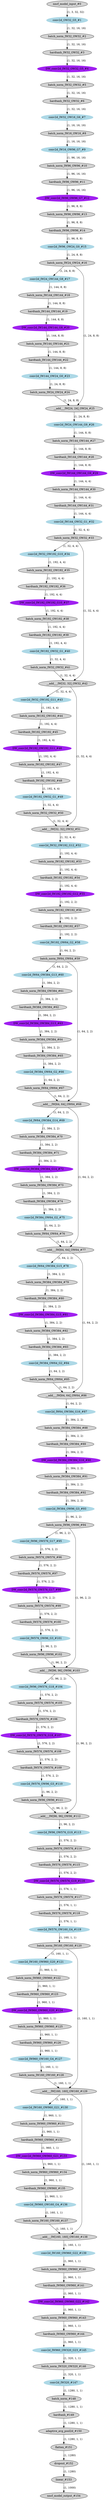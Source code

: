 strict digraph  {
"0 /nncf_model_input_0" [id=0, label="nncf_model_input_#0", style=filled, type=nncf_model_input];
"1 MobileNetV2/Sequential[features]/ConvBNActivation[0]/NNCFConv2d[0]/conv2d_0" [color=lightblue, id=1, label="conv2d_OW32_G5_#1", style=filled, type=conv2d];
"2 MobileNetV2/Sequential[features]/ConvBNActivation[0]/NNCFBatchNorm[1]/batch_norm_0" [id=2, label="batch_norm_IW32_OW32_#2", style=filled, type=batch_norm];
"3 MobileNetV2/Sequential[features]/ConvBNActivation[0]/ReLU6[2]/hardtanh_0" [id=3, label="hardtanh_IW32_OW32_#3", style=filled, type=hardtanh];
"4 MobileNetV2/Sequential[features]/InvertedResidual[1]/Sequential[conv]/ConvBNActivation[0]/NNCFConv2d[0]/conv2d_0" [color=purple, id=4, label="DW_conv2d_IW32_OW32_G5_#4", style=filled, type=conv2d];
"5 MobileNetV2/Sequential[features]/InvertedResidual[1]/Sequential[conv]/ConvBNActivation[0]/NNCFBatchNorm[1]/batch_norm_0" [id=5, label="batch_norm_IW32_OW32_#5", style=filled, type=batch_norm];
"6 MobileNetV2/Sequential[features]/InvertedResidual[1]/Sequential[conv]/ConvBNActivation[0]/ReLU6[2]/hardtanh_0" [id=6, label="hardtanh_IW32_OW32_#6", style=filled, type=hardtanh];
"7 MobileNetV2/Sequential[features]/InvertedResidual[1]/Sequential[conv]/NNCFConv2d[1]/conv2d_0" [color=lightblue, id=7, label="conv2d_IW32_OW16_G6_#7", style=filled, type=conv2d];
"8 MobileNetV2/Sequential[features]/InvertedResidual[1]/Sequential[conv]/NNCFBatchNorm[2]/batch_norm_0" [id=8, label="batch_norm_IW16_OW16_#8", style=filled, type=batch_norm];
"9 MobileNetV2/Sequential[features]/InvertedResidual[2]/Sequential[conv]/ConvBNActivation[0]/NNCFConv2d[0]/conv2d_0" [color=lightblue, id=9, label="conv2d_IW16_OW96_G7_#9", style=filled, type=conv2d];
"10 MobileNetV2/Sequential[features]/InvertedResidual[2]/Sequential[conv]/ConvBNActivation[0]/NNCFBatchNorm[1]/batch_norm_0" [id=10, label="batch_norm_IW96_OW96_#10", style=filled, type=batch_norm];
"11 MobileNetV2/Sequential[features]/InvertedResidual[2]/Sequential[conv]/ConvBNActivation[0]/ReLU6[2]/hardtanh_0" [id=11, label="hardtanh_IW96_OW96_#11", style=filled, type=hardtanh];
"12 MobileNetV2/Sequential[features]/InvertedResidual[2]/Sequential[conv]/ConvBNActivation[1]/NNCFConv2d[0]/conv2d_0" [color=purple, id=12, label="DW_conv2d_IW96_OW96_G7_#12", style=filled, type=conv2d];
"13 MobileNetV2/Sequential[features]/InvertedResidual[2]/Sequential[conv]/ConvBNActivation[1]/NNCFBatchNorm[1]/batch_norm_0" [id=13, label="batch_norm_IW96_OW96_#13", style=filled, type=batch_norm];
"14 MobileNetV2/Sequential[features]/InvertedResidual[2]/Sequential[conv]/ConvBNActivation[1]/ReLU6[2]/hardtanh_0" [id=14, label="hardtanh_IW96_OW96_#14", style=filled, type=hardtanh];
"15 MobileNetV2/Sequential[features]/InvertedResidual[2]/Sequential[conv]/NNCFConv2d[2]/conv2d_0" [color=lightblue, id=15, label="conv2d_IW96_OW24_G0_#15", style=filled, type=conv2d];
"16 MobileNetV2/Sequential[features]/InvertedResidual[2]/Sequential[conv]/NNCFBatchNorm[3]/batch_norm_0" [id=16, label="batch_norm_IW24_OW24_#16", style=filled, type=batch_norm];
"17 MobileNetV2/Sequential[features]/InvertedResidual[3]/Sequential[conv]/ConvBNActivation[0]/NNCFConv2d[0]/conv2d_0" [color=lightblue, id=17, label="conv2d_IW24_OW144_G8_#17", style=filled, type=conv2d];
"18 MobileNetV2/Sequential[features]/InvertedResidual[3]/Sequential[conv]/ConvBNActivation[0]/NNCFBatchNorm[1]/batch_norm_0" [id=18, label="batch_norm_IW144_OW144_#18", style=filled, type=batch_norm];
"19 MobileNetV2/Sequential[features]/InvertedResidual[3]/Sequential[conv]/ConvBNActivation[0]/ReLU6[2]/hardtanh_0" [id=19, label="hardtanh_IW144_OW144_#19", style=filled, type=hardtanh];
"20 MobileNetV2/Sequential[features]/InvertedResidual[3]/Sequential[conv]/ConvBNActivation[1]/NNCFConv2d[0]/conv2d_0" [color=purple, id=20, label="DW_conv2d_IW144_OW144_G8_#20", style=filled, type=conv2d];
"21 MobileNetV2/Sequential[features]/InvertedResidual[3]/Sequential[conv]/ConvBNActivation[1]/NNCFBatchNorm[1]/batch_norm_0" [id=21, label="batch_norm_IW144_OW144_#21", style=filled, type=batch_norm];
"22 MobileNetV2/Sequential[features]/InvertedResidual[3]/Sequential[conv]/ConvBNActivation[1]/ReLU6[2]/hardtanh_0" [id=22, label="hardtanh_IW144_OW144_#22", style=filled, type=hardtanh];
"23 MobileNetV2/Sequential[features]/InvertedResidual[3]/Sequential[conv]/NNCFConv2d[2]/conv2d_0" [color=lightblue, id=23, label="conv2d_IW144_OW24_G0_#23", style=filled, type=conv2d];
"24 MobileNetV2/Sequential[features]/InvertedResidual[3]/Sequential[conv]/NNCFBatchNorm[3]/batch_norm_0" [id=24, label="batch_norm_IW24_OW24_#24", style=filled, type=batch_norm];
"25 MobileNetV2/Sequential[features]/InvertedResidual[3]/__add___0" [id=25, label="__add___IW[24, 24]_OW24_#25", style=filled, type=__add__];
"26 MobileNetV2/Sequential[features]/InvertedResidual[4]/Sequential[conv]/ConvBNActivation[0]/NNCFConv2d[0]/conv2d_0" [color=lightblue, id=26, label="conv2d_IW24_OW144_G9_#26", style=filled, type=conv2d];
"27 MobileNetV2/Sequential[features]/InvertedResidual[4]/Sequential[conv]/ConvBNActivation[0]/NNCFBatchNorm[1]/batch_norm_0" [id=27, label="batch_norm_IW144_OW144_#27", style=filled, type=batch_norm];
"28 MobileNetV2/Sequential[features]/InvertedResidual[4]/Sequential[conv]/ConvBNActivation[0]/ReLU6[2]/hardtanh_0" [id=28, label="hardtanh_IW144_OW144_#28", style=filled, type=hardtanh];
"29 MobileNetV2/Sequential[features]/InvertedResidual[4]/Sequential[conv]/ConvBNActivation[1]/NNCFConv2d[0]/conv2d_0" [color=purple, id=29, label="DW_conv2d_IW144_OW144_G9_#29", style=filled, type=conv2d];
"30 MobileNetV2/Sequential[features]/InvertedResidual[4]/Sequential[conv]/ConvBNActivation[1]/NNCFBatchNorm[1]/batch_norm_0" [id=30, label="batch_norm_IW144_OW144_#30", style=filled, type=batch_norm];
"31 MobileNetV2/Sequential[features]/InvertedResidual[4]/Sequential[conv]/ConvBNActivation[1]/ReLU6[2]/hardtanh_0" [id=31, label="hardtanh_IW144_OW144_#31", style=filled, type=hardtanh];
"32 MobileNetV2/Sequential[features]/InvertedResidual[4]/Sequential[conv]/NNCFConv2d[2]/conv2d_0" [color=lightblue, id=32, label="conv2d_IW144_OW32_G1_#32", style=filled, type=conv2d];
"33 MobileNetV2/Sequential[features]/InvertedResidual[4]/Sequential[conv]/NNCFBatchNorm[3]/batch_norm_0" [id=33, label="batch_norm_IW32_OW32_#33", style=filled, type=batch_norm];
"34 MobileNetV2/Sequential[features]/InvertedResidual[5]/Sequential[conv]/ConvBNActivation[0]/NNCFConv2d[0]/conv2d_0" [color=lightblue, id=34, label="conv2d_IW32_OW192_G10_#34", style=filled, type=conv2d];
"35 MobileNetV2/Sequential[features]/InvertedResidual[5]/Sequential[conv]/ConvBNActivation[0]/NNCFBatchNorm[1]/batch_norm_0" [id=35, label="batch_norm_IW192_OW192_#35", style=filled, type=batch_norm];
"36 MobileNetV2/Sequential[features]/InvertedResidual[5]/Sequential[conv]/ConvBNActivation[0]/ReLU6[2]/hardtanh_0" [id=36, label="hardtanh_IW192_OW192_#36", style=filled, type=hardtanh];
"37 MobileNetV2/Sequential[features]/InvertedResidual[5]/Sequential[conv]/ConvBNActivation[1]/NNCFConv2d[0]/conv2d_0" [color=purple, id=37, label="DW_conv2d_IW192_OW192_G10_#37", style=filled, type=conv2d];
"38 MobileNetV2/Sequential[features]/InvertedResidual[5]/Sequential[conv]/ConvBNActivation[1]/NNCFBatchNorm[1]/batch_norm_0" [id=38, label="batch_norm_IW192_OW192_#38", style=filled, type=batch_norm];
"39 MobileNetV2/Sequential[features]/InvertedResidual[5]/Sequential[conv]/ConvBNActivation[1]/ReLU6[2]/hardtanh_0" [id=39, label="hardtanh_IW192_OW192_#39", style=filled, type=hardtanh];
"40 MobileNetV2/Sequential[features]/InvertedResidual[5]/Sequential[conv]/NNCFConv2d[2]/conv2d_0" [color=lightblue, id=40, label="conv2d_IW192_OW32_G1_#40", style=filled, type=conv2d];
"41 MobileNetV2/Sequential[features]/InvertedResidual[5]/Sequential[conv]/NNCFBatchNorm[3]/batch_norm_0" [id=41, label="batch_norm_IW32_OW32_#41", style=filled, type=batch_norm];
"42 MobileNetV2/Sequential[features]/InvertedResidual[5]/__add___0" [id=42, label="__add___IW[32, 32]_OW32_#42", style=filled, type=__add__];
"43 MobileNetV2/Sequential[features]/InvertedResidual[6]/Sequential[conv]/ConvBNActivation[0]/NNCFConv2d[0]/conv2d_0" [color=lightblue, id=43, label="conv2d_IW32_OW192_G11_#43", style=filled, type=conv2d];
"44 MobileNetV2/Sequential[features]/InvertedResidual[6]/Sequential[conv]/ConvBNActivation[0]/NNCFBatchNorm[1]/batch_norm_0" [id=44, label="batch_norm_IW192_OW192_#44", style=filled, type=batch_norm];
"45 MobileNetV2/Sequential[features]/InvertedResidual[6]/Sequential[conv]/ConvBNActivation[0]/ReLU6[2]/hardtanh_0" [id=45, label="hardtanh_IW192_OW192_#45", style=filled, type=hardtanh];
"46 MobileNetV2/Sequential[features]/InvertedResidual[6]/Sequential[conv]/ConvBNActivation[1]/NNCFConv2d[0]/conv2d_0" [color=purple, id=46, label="DW_conv2d_IW192_OW192_G11_#46", style=filled, type=conv2d];
"47 MobileNetV2/Sequential[features]/InvertedResidual[6]/Sequential[conv]/ConvBNActivation[1]/NNCFBatchNorm[1]/batch_norm_0" [id=47, label="batch_norm_IW192_OW192_#47", style=filled, type=batch_norm];
"48 MobileNetV2/Sequential[features]/InvertedResidual[6]/Sequential[conv]/ConvBNActivation[1]/ReLU6[2]/hardtanh_0" [id=48, label="hardtanh_IW192_OW192_#48", style=filled, type=hardtanh];
"49 MobileNetV2/Sequential[features]/InvertedResidual[6]/Sequential[conv]/NNCFConv2d[2]/conv2d_0" [color=lightblue, id=49, label="conv2d_IW192_OW32_G1_#49", style=filled, type=conv2d];
"50 MobileNetV2/Sequential[features]/InvertedResidual[6]/Sequential[conv]/NNCFBatchNorm[3]/batch_norm_0" [id=50, label="batch_norm_IW32_OW32_#50", style=filled, type=batch_norm];
"51 MobileNetV2/Sequential[features]/InvertedResidual[6]/__add___0" [id=51, label="__add___IW[32, 32]_OW32_#51", style=filled, type=__add__];
"52 MobileNetV2/Sequential[features]/InvertedResidual[7]/Sequential[conv]/ConvBNActivation[0]/NNCFConv2d[0]/conv2d_0" [color=lightblue, id=52, label="conv2d_IW32_OW192_G12_#52", style=filled, type=conv2d];
"53 MobileNetV2/Sequential[features]/InvertedResidual[7]/Sequential[conv]/ConvBNActivation[0]/NNCFBatchNorm[1]/batch_norm_0" [id=53, label="batch_norm_IW192_OW192_#53", style=filled, type=batch_norm];
"54 MobileNetV2/Sequential[features]/InvertedResidual[7]/Sequential[conv]/ConvBNActivation[0]/ReLU6[2]/hardtanh_0" [id=54, label="hardtanh_IW192_OW192_#54", style=filled, type=hardtanh];
"55 MobileNetV2/Sequential[features]/InvertedResidual[7]/Sequential[conv]/ConvBNActivation[1]/NNCFConv2d[0]/conv2d_0" [color=purple, id=55, label="DW_conv2d_IW192_OW192_G12_#55", style=filled, type=conv2d];
"56 MobileNetV2/Sequential[features]/InvertedResidual[7]/Sequential[conv]/ConvBNActivation[1]/NNCFBatchNorm[1]/batch_norm_0" [id=56, label="batch_norm_IW192_OW192_#56", style=filled, type=batch_norm];
"57 MobileNetV2/Sequential[features]/InvertedResidual[7]/Sequential[conv]/ConvBNActivation[1]/ReLU6[2]/hardtanh_0" [id=57, label="hardtanh_IW192_OW192_#57", style=filled, type=hardtanh];
"58 MobileNetV2/Sequential[features]/InvertedResidual[7]/Sequential[conv]/NNCFConv2d[2]/conv2d_0" [color=lightblue, id=58, label="conv2d_IW192_OW64_G2_#58", style=filled, type=conv2d];
"59 MobileNetV2/Sequential[features]/InvertedResidual[7]/Sequential[conv]/NNCFBatchNorm[3]/batch_norm_0" [id=59, label="batch_norm_IW64_OW64_#59", style=filled, type=batch_norm];
"60 MobileNetV2/Sequential[features]/InvertedResidual[8]/Sequential[conv]/ConvBNActivation[0]/NNCFConv2d[0]/conv2d_0" [color=lightblue, id=60, label="conv2d_IW64_OW384_G13_#60", style=filled, type=conv2d];
"61 MobileNetV2/Sequential[features]/InvertedResidual[8]/Sequential[conv]/ConvBNActivation[0]/NNCFBatchNorm[1]/batch_norm_0" [id=61, label="batch_norm_IW384_OW384_#61", style=filled, type=batch_norm];
"62 MobileNetV2/Sequential[features]/InvertedResidual[8]/Sequential[conv]/ConvBNActivation[0]/ReLU6[2]/hardtanh_0" [id=62, label="hardtanh_IW384_OW384_#62", style=filled, type=hardtanh];
"63 MobileNetV2/Sequential[features]/InvertedResidual[8]/Sequential[conv]/ConvBNActivation[1]/NNCFConv2d[0]/conv2d_0" [color=purple, id=63, label="DW_conv2d_IW384_OW384_G13_#63", style=filled, type=conv2d];
"64 MobileNetV2/Sequential[features]/InvertedResidual[8]/Sequential[conv]/ConvBNActivation[1]/NNCFBatchNorm[1]/batch_norm_0" [id=64, label="batch_norm_IW384_OW384_#64", style=filled, type=batch_norm];
"65 MobileNetV2/Sequential[features]/InvertedResidual[8]/Sequential[conv]/ConvBNActivation[1]/ReLU6[2]/hardtanh_0" [id=65, label="hardtanh_IW384_OW384_#65", style=filled, type=hardtanh];
"66 MobileNetV2/Sequential[features]/InvertedResidual[8]/Sequential[conv]/NNCFConv2d[2]/conv2d_0" [color=lightblue, id=66, label="conv2d_IW384_OW64_G2_#66", style=filled, type=conv2d];
"67 MobileNetV2/Sequential[features]/InvertedResidual[8]/Sequential[conv]/NNCFBatchNorm[3]/batch_norm_0" [id=67, label="batch_norm_IW64_OW64_#67", style=filled, type=batch_norm];
"68 MobileNetV2/Sequential[features]/InvertedResidual[8]/__add___0" [id=68, label="__add___IW[64, 64]_OW64_#68", style=filled, type=__add__];
"69 MobileNetV2/Sequential[features]/InvertedResidual[9]/Sequential[conv]/ConvBNActivation[0]/NNCFConv2d[0]/conv2d_0" [color=lightblue, id=69, label="conv2d_IW64_OW384_G14_#69", style=filled, type=conv2d];
"70 MobileNetV2/Sequential[features]/InvertedResidual[9]/Sequential[conv]/ConvBNActivation[0]/NNCFBatchNorm[1]/batch_norm_0" [id=70, label="batch_norm_IW384_OW384_#70", style=filled, type=batch_norm];
"71 MobileNetV2/Sequential[features]/InvertedResidual[9]/Sequential[conv]/ConvBNActivation[0]/ReLU6[2]/hardtanh_0" [id=71, label="hardtanh_IW384_OW384_#71", style=filled, type=hardtanh];
"72 MobileNetV2/Sequential[features]/InvertedResidual[9]/Sequential[conv]/ConvBNActivation[1]/NNCFConv2d[0]/conv2d_0" [color=purple, id=72, label="DW_conv2d_IW384_OW384_G14_#72", style=filled, type=conv2d];
"73 MobileNetV2/Sequential[features]/InvertedResidual[9]/Sequential[conv]/ConvBNActivation[1]/NNCFBatchNorm[1]/batch_norm_0" [id=73, label="batch_norm_IW384_OW384_#73", style=filled, type=batch_norm];
"74 MobileNetV2/Sequential[features]/InvertedResidual[9]/Sequential[conv]/ConvBNActivation[1]/ReLU6[2]/hardtanh_0" [id=74, label="hardtanh_IW384_OW384_#74", style=filled, type=hardtanh];
"75 MobileNetV2/Sequential[features]/InvertedResidual[9]/Sequential[conv]/NNCFConv2d[2]/conv2d_0" [color=lightblue, id=75, label="conv2d_IW384_OW64_G2_#75", style=filled, type=conv2d];
"76 MobileNetV2/Sequential[features]/InvertedResidual[9]/Sequential[conv]/NNCFBatchNorm[3]/batch_norm_0" [id=76, label="batch_norm_IW64_OW64_#76", style=filled, type=batch_norm];
"77 MobileNetV2/Sequential[features]/InvertedResidual[9]/__add___0" [id=77, label="__add___IW[64, 64]_OW64_#77", style=filled, type=__add__];
"78 MobileNetV2/Sequential[features]/InvertedResidual[10]/Sequential[conv]/ConvBNActivation[0]/NNCFConv2d[0]/conv2d_0" [color=lightblue, id=78, label="conv2d_IW64_OW384_G15_#78", style=filled, type=conv2d];
"79 MobileNetV2/Sequential[features]/InvertedResidual[10]/Sequential[conv]/ConvBNActivation[0]/NNCFBatchNorm[1]/batch_norm_0" [id=79, label="batch_norm_IW384_OW384_#79", style=filled, type=batch_norm];
"80 MobileNetV2/Sequential[features]/InvertedResidual[10]/Sequential[conv]/ConvBNActivation[0]/ReLU6[2]/hardtanh_0" [id=80, label="hardtanh_IW384_OW384_#80", style=filled, type=hardtanh];
"81 MobileNetV2/Sequential[features]/InvertedResidual[10]/Sequential[conv]/ConvBNActivation[1]/NNCFConv2d[0]/conv2d_0" [color=purple, id=81, label="DW_conv2d_IW384_OW384_G15_#81", style=filled, type=conv2d];
"82 MobileNetV2/Sequential[features]/InvertedResidual[10]/Sequential[conv]/ConvBNActivation[1]/NNCFBatchNorm[1]/batch_norm_0" [id=82, label="batch_norm_IW384_OW384_#82", style=filled, type=batch_norm];
"83 MobileNetV2/Sequential[features]/InvertedResidual[10]/Sequential[conv]/ConvBNActivation[1]/ReLU6[2]/hardtanh_0" [id=83, label="hardtanh_IW384_OW384_#83", style=filled, type=hardtanh];
"84 MobileNetV2/Sequential[features]/InvertedResidual[10]/Sequential[conv]/NNCFConv2d[2]/conv2d_0" [color=lightblue, id=84, label="conv2d_IW384_OW64_G2_#84", style=filled, type=conv2d];
"85 MobileNetV2/Sequential[features]/InvertedResidual[10]/Sequential[conv]/NNCFBatchNorm[3]/batch_norm_0" [id=85, label="batch_norm_IW64_OW64_#85", style=filled, type=batch_norm];
"86 MobileNetV2/Sequential[features]/InvertedResidual[10]/__add___0" [id=86, label="__add___IW[64, 64]_OW64_#86", style=filled, type=__add__];
"87 MobileNetV2/Sequential[features]/InvertedResidual[11]/Sequential[conv]/ConvBNActivation[0]/NNCFConv2d[0]/conv2d_0" [color=lightblue, id=87, label="conv2d_IW64_OW384_G16_#87", style=filled, type=conv2d];
"88 MobileNetV2/Sequential[features]/InvertedResidual[11]/Sequential[conv]/ConvBNActivation[0]/NNCFBatchNorm[1]/batch_norm_0" [id=88, label="batch_norm_IW384_OW384_#88", style=filled, type=batch_norm];
"89 MobileNetV2/Sequential[features]/InvertedResidual[11]/Sequential[conv]/ConvBNActivation[0]/ReLU6[2]/hardtanh_0" [id=89, label="hardtanh_IW384_OW384_#89", style=filled, type=hardtanh];
"90 MobileNetV2/Sequential[features]/InvertedResidual[11]/Sequential[conv]/ConvBNActivation[1]/NNCFConv2d[0]/conv2d_0" [color=purple, id=90, label="DW_conv2d_IW384_OW384_G16_#90", style=filled, type=conv2d];
"91 MobileNetV2/Sequential[features]/InvertedResidual[11]/Sequential[conv]/ConvBNActivation[1]/NNCFBatchNorm[1]/batch_norm_0" [id=91, label="batch_norm_IW384_OW384_#91", style=filled, type=batch_norm];
"92 MobileNetV2/Sequential[features]/InvertedResidual[11]/Sequential[conv]/ConvBNActivation[1]/ReLU6[2]/hardtanh_0" [id=92, label="hardtanh_IW384_OW384_#92", style=filled, type=hardtanh];
"93 MobileNetV2/Sequential[features]/InvertedResidual[11]/Sequential[conv]/NNCFConv2d[2]/conv2d_0" [color=lightblue, id=93, label="conv2d_IW384_OW96_G3_#93", style=filled, type=conv2d];
"94 MobileNetV2/Sequential[features]/InvertedResidual[11]/Sequential[conv]/NNCFBatchNorm[3]/batch_norm_0" [id=94, label="batch_norm_IW96_OW96_#94", style=filled, type=batch_norm];
"95 MobileNetV2/Sequential[features]/InvertedResidual[12]/Sequential[conv]/ConvBNActivation[0]/NNCFConv2d[0]/conv2d_0" [color=lightblue, id=95, label="conv2d_IW96_OW576_G17_#95", style=filled, type=conv2d];
"96 MobileNetV2/Sequential[features]/InvertedResidual[12]/Sequential[conv]/ConvBNActivation[0]/NNCFBatchNorm[1]/batch_norm_0" [id=96, label="batch_norm_IW576_OW576_#96", style=filled, type=batch_norm];
"97 MobileNetV2/Sequential[features]/InvertedResidual[12]/Sequential[conv]/ConvBNActivation[0]/ReLU6[2]/hardtanh_0" [id=97, label="hardtanh_IW576_OW576_#97", style=filled, type=hardtanh];
"98 MobileNetV2/Sequential[features]/InvertedResidual[12]/Sequential[conv]/ConvBNActivation[1]/NNCFConv2d[0]/conv2d_0" [color=purple, id=98, label="DW_conv2d_IW576_OW576_G17_#98", style=filled, type=conv2d];
"99 MobileNetV2/Sequential[features]/InvertedResidual[12]/Sequential[conv]/ConvBNActivation[1]/NNCFBatchNorm[1]/batch_norm_0" [id=99, label="batch_norm_IW576_OW576_#99", style=filled, type=batch_norm];
"100 MobileNetV2/Sequential[features]/InvertedResidual[12]/Sequential[conv]/ConvBNActivation[1]/ReLU6[2]/hardtanh_0" [id=100, label="hardtanh_IW576_OW576_#100", style=filled, type=hardtanh];
"101 MobileNetV2/Sequential[features]/InvertedResidual[12]/Sequential[conv]/NNCFConv2d[2]/conv2d_0" [color=lightblue, id=101, label="conv2d_IW576_OW96_G3_#101", style=filled, type=conv2d];
"102 MobileNetV2/Sequential[features]/InvertedResidual[12]/Sequential[conv]/NNCFBatchNorm[3]/batch_norm_0" [id=102, label="batch_norm_IW96_OW96_#102", style=filled, type=batch_norm];
"103 MobileNetV2/Sequential[features]/InvertedResidual[12]/__add___0" [id=103, label="__add___IW[96, 96]_OW96_#103", style=filled, type=__add__];
"104 MobileNetV2/Sequential[features]/InvertedResidual[13]/Sequential[conv]/ConvBNActivation[0]/NNCFConv2d[0]/conv2d_0" [color=lightblue, id=104, label="conv2d_IW96_OW576_G18_#104", style=filled, type=conv2d];
"105 MobileNetV2/Sequential[features]/InvertedResidual[13]/Sequential[conv]/ConvBNActivation[0]/NNCFBatchNorm[1]/batch_norm_0" [id=105, label="batch_norm_IW576_OW576_#105", style=filled, type=batch_norm];
"106 MobileNetV2/Sequential[features]/InvertedResidual[13]/Sequential[conv]/ConvBNActivation[0]/ReLU6[2]/hardtanh_0" [id=106, label="hardtanh_IW576_OW576_#106", style=filled, type=hardtanh];
"107 MobileNetV2/Sequential[features]/InvertedResidual[13]/Sequential[conv]/ConvBNActivation[1]/NNCFConv2d[0]/conv2d_0" [color=purple, id=107, label="DW_conv2d_IW576_OW576_G18_#107", style=filled, type=conv2d];
"108 MobileNetV2/Sequential[features]/InvertedResidual[13]/Sequential[conv]/ConvBNActivation[1]/NNCFBatchNorm[1]/batch_norm_0" [id=108, label="batch_norm_IW576_OW576_#108", style=filled, type=batch_norm];
"109 MobileNetV2/Sequential[features]/InvertedResidual[13]/Sequential[conv]/ConvBNActivation[1]/ReLU6[2]/hardtanh_0" [id=109, label="hardtanh_IW576_OW576_#109", style=filled, type=hardtanh];
"110 MobileNetV2/Sequential[features]/InvertedResidual[13]/Sequential[conv]/NNCFConv2d[2]/conv2d_0" [color=lightblue, id=110, label="conv2d_IW576_OW96_G3_#110", style=filled, type=conv2d];
"111 MobileNetV2/Sequential[features]/InvertedResidual[13]/Sequential[conv]/NNCFBatchNorm[3]/batch_norm_0" [id=111, label="batch_norm_IW96_OW96_#111", style=filled, type=batch_norm];
"112 MobileNetV2/Sequential[features]/InvertedResidual[13]/__add___0" [id=112, label="__add___IW[96, 96]_OW96_#112", style=filled, type=__add__];
"113 MobileNetV2/Sequential[features]/InvertedResidual[14]/Sequential[conv]/ConvBNActivation[0]/NNCFConv2d[0]/conv2d_0" [color=lightblue, id=113, label="conv2d_IW96_OW576_G19_#113", style=filled, type=conv2d];
"114 MobileNetV2/Sequential[features]/InvertedResidual[14]/Sequential[conv]/ConvBNActivation[0]/NNCFBatchNorm[1]/batch_norm_0" [id=114, label="batch_norm_IW576_OW576_#114", style=filled, type=batch_norm];
"115 MobileNetV2/Sequential[features]/InvertedResidual[14]/Sequential[conv]/ConvBNActivation[0]/ReLU6[2]/hardtanh_0" [id=115, label="hardtanh_IW576_OW576_#115", style=filled, type=hardtanh];
"116 MobileNetV2/Sequential[features]/InvertedResidual[14]/Sequential[conv]/ConvBNActivation[1]/NNCFConv2d[0]/conv2d_0" [color=purple, id=116, label="DW_conv2d_IW576_OW576_G19_#116", style=filled, type=conv2d];
"117 MobileNetV2/Sequential[features]/InvertedResidual[14]/Sequential[conv]/ConvBNActivation[1]/NNCFBatchNorm[1]/batch_norm_0" [id=117, label="batch_norm_IW576_OW576_#117", style=filled, type=batch_norm];
"118 MobileNetV2/Sequential[features]/InvertedResidual[14]/Sequential[conv]/ConvBNActivation[1]/ReLU6[2]/hardtanh_0" [id=118, label="hardtanh_IW576_OW576_#118", style=filled, type=hardtanh];
"119 MobileNetV2/Sequential[features]/InvertedResidual[14]/Sequential[conv]/NNCFConv2d[2]/conv2d_0" [color=lightblue, id=119, label="conv2d_IW576_OW160_G4_#119", style=filled, type=conv2d];
"120 MobileNetV2/Sequential[features]/InvertedResidual[14]/Sequential[conv]/NNCFBatchNorm[3]/batch_norm_0" [id=120, label="batch_norm_IW160_OW160_#120", style=filled, type=batch_norm];
"121 MobileNetV2/Sequential[features]/InvertedResidual[15]/Sequential[conv]/ConvBNActivation[0]/NNCFConv2d[0]/conv2d_0" [color=lightblue, id=121, label="conv2d_IW160_OW960_G20_#121", style=filled, type=conv2d];
"122 MobileNetV2/Sequential[features]/InvertedResidual[15]/Sequential[conv]/ConvBNActivation[0]/NNCFBatchNorm[1]/batch_norm_0" [id=122, label="batch_norm_IW960_OW960_#122", style=filled, type=batch_norm];
"123 MobileNetV2/Sequential[features]/InvertedResidual[15]/Sequential[conv]/ConvBNActivation[0]/ReLU6[2]/hardtanh_0" [id=123, label="hardtanh_IW960_OW960_#123", style=filled, type=hardtanh];
"124 MobileNetV2/Sequential[features]/InvertedResidual[15]/Sequential[conv]/ConvBNActivation[1]/NNCFConv2d[0]/conv2d_0" [color=purple, id=124, label="DW_conv2d_IW960_OW960_G20_#124", style=filled, type=conv2d];
"125 MobileNetV2/Sequential[features]/InvertedResidual[15]/Sequential[conv]/ConvBNActivation[1]/NNCFBatchNorm[1]/batch_norm_0" [id=125, label="batch_norm_IW960_OW960_#125", style=filled, type=batch_norm];
"126 MobileNetV2/Sequential[features]/InvertedResidual[15]/Sequential[conv]/ConvBNActivation[1]/ReLU6[2]/hardtanh_0" [id=126, label="hardtanh_IW960_OW960_#126", style=filled, type=hardtanh];
"127 MobileNetV2/Sequential[features]/InvertedResidual[15]/Sequential[conv]/NNCFConv2d[2]/conv2d_0" [color=lightblue, id=127, label="conv2d_IW960_OW160_G4_#127", style=filled, type=conv2d];
"128 MobileNetV2/Sequential[features]/InvertedResidual[15]/Sequential[conv]/NNCFBatchNorm[3]/batch_norm_0" [id=128, label="batch_norm_IW160_OW160_#128", style=filled, type=batch_norm];
"129 MobileNetV2/Sequential[features]/InvertedResidual[15]/__add___0" [id=129, label="__add___IW[160, 160]_OW160_#129", style=filled, type=__add__];
"130 MobileNetV2/Sequential[features]/InvertedResidual[16]/Sequential[conv]/ConvBNActivation[0]/NNCFConv2d[0]/conv2d_0" [color=lightblue, id=130, label="conv2d_IW160_OW960_G21_#130", style=filled, type=conv2d];
"131 MobileNetV2/Sequential[features]/InvertedResidual[16]/Sequential[conv]/ConvBNActivation[0]/NNCFBatchNorm[1]/batch_norm_0" [id=131, label="batch_norm_IW960_OW960_#131", style=filled, type=batch_norm];
"132 MobileNetV2/Sequential[features]/InvertedResidual[16]/Sequential[conv]/ConvBNActivation[0]/ReLU6[2]/hardtanh_0" [id=132, label="hardtanh_IW960_OW960_#132", style=filled, type=hardtanh];
"133 MobileNetV2/Sequential[features]/InvertedResidual[16]/Sequential[conv]/ConvBNActivation[1]/NNCFConv2d[0]/conv2d_0" [color=purple, id=133, label="DW_conv2d_IW960_OW960_G21_#133", style=filled, type=conv2d];
"134 MobileNetV2/Sequential[features]/InvertedResidual[16]/Sequential[conv]/ConvBNActivation[1]/NNCFBatchNorm[1]/batch_norm_0" [id=134, label="batch_norm_IW960_OW960_#134", style=filled, type=batch_norm];
"135 MobileNetV2/Sequential[features]/InvertedResidual[16]/Sequential[conv]/ConvBNActivation[1]/ReLU6[2]/hardtanh_0" [id=135, label="hardtanh_IW960_OW960_#135", style=filled, type=hardtanh];
"136 MobileNetV2/Sequential[features]/InvertedResidual[16]/Sequential[conv]/NNCFConv2d[2]/conv2d_0" [color=lightblue, id=136, label="conv2d_IW960_OW160_G4_#136", style=filled, type=conv2d];
"137 MobileNetV2/Sequential[features]/InvertedResidual[16]/Sequential[conv]/NNCFBatchNorm[3]/batch_norm_0" [id=137, label="batch_norm_IW160_OW160_#137", style=filled, type=batch_norm];
"138 MobileNetV2/Sequential[features]/InvertedResidual[16]/__add___0" [id=138, label="__add___IW[160, 160]_OW160_#138", style=filled, type=__add__];
"139 MobileNetV2/Sequential[features]/InvertedResidual[17]/Sequential[conv]/ConvBNActivation[0]/NNCFConv2d[0]/conv2d_0" [color=lightblue, id=139, label="conv2d_IW160_OW960_G22_#139", style=filled, type=conv2d];
"140 MobileNetV2/Sequential[features]/InvertedResidual[17]/Sequential[conv]/ConvBNActivation[0]/NNCFBatchNorm[1]/batch_norm_0" [id=140, label="batch_norm_IW960_OW960_#140", style=filled, type=batch_norm];
"141 MobileNetV2/Sequential[features]/InvertedResidual[17]/Sequential[conv]/ConvBNActivation[0]/ReLU6[2]/hardtanh_0" [id=141, label="hardtanh_IW960_OW960_#141", style=filled, type=hardtanh];
"142 MobileNetV2/Sequential[features]/InvertedResidual[17]/Sequential[conv]/ConvBNActivation[1]/NNCFConv2d[0]/conv2d_0" [color=purple, id=142, label="DW_conv2d_IW960_OW960_G22_#142", style=filled, type=conv2d];
"143 MobileNetV2/Sequential[features]/InvertedResidual[17]/Sequential[conv]/ConvBNActivation[1]/NNCFBatchNorm[1]/batch_norm_0" [id=143, label="batch_norm_IW960_OW960_#143", style=filled, type=batch_norm];
"144 MobileNetV2/Sequential[features]/InvertedResidual[17]/Sequential[conv]/ConvBNActivation[1]/ReLU6[2]/hardtanh_0" [id=144, label="hardtanh_IW960_OW960_#144", style=filled, type=hardtanh];
"145 MobileNetV2/Sequential[features]/InvertedResidual[17]/Sequential[conv]/NNCFConv2d[2]/conv2d_0" [color=lightblue, id=145, label="conv2d_IW960_OW320_G23_#145", style=filled, type=conv2d];
"146 MobileNetV2/Sequential[features]/InvertedResidual[17]/Sequential[conv]/NNCFBatchNorm[3]/batch_norm_0" [id=146, label="batch_norm_IW320_OW320_#146", style=filled, type=batch_norm];
"147 MobileNetV2/Sequential[features]/ConvBNActivation[18]/NNCFConv2d[0]/conv2d_0" [color=lightblue, id=147, label="conv2d_IW320_#147", style=filled, type=conv2d];
"148 MobileNetV2/Sequential[features]/ConvBNActivation[18]/NNCFBatchNorm[1]/batch_norm_0" [id=148, label="batch_norm_#148", style=filled, type=batch_norm];
"149 MobileNetV2/Sequential[features]/ConvBNActivation[18]/ReLU6[2]/hardtanh_0" [id=149, label="hardtanh_#149", style=filled, type=hardtanh];
"150 MobileNetV2/adaptive_avg_pool2d_0" [id=150, label="adaptive_avg_pool2d_#150", style=filled, type=adaptive_avg_pool2d];
"151 MobileNetV2/flatten_0" [id=151, label="flatten_#151", style=filled, type=flatten];
"152 MobileNetV2/Sequential[classifier]/Dropout[0]/dropout_0" [id=152, label="dropout_#152", style=filled, type=dropout];
"153 MobileNetV2/Sequential[classifier]/NNCFLinear[1]/linear_0" [id=153, label="linear_#153", style=filled, type=linear];
"154 /nncf_model_output_0" [id=154, label="nncf_model_output_#154", style=filled, type=nncf_model_output];
"0 /nncf_model_input_0" -> "1 MobileNetV2/Sequential[features]/ConvBNActivation[0]/NNCFConv2d[0]/conv2d_0"  [label="(1, 3, 32, 32)", style=solid];
"1 MobileNetV2/Sequential[features]/ConvBNActivation[0]/NNCFConv2d[0]/conv2d_0" -> "2 MobileNetV2/Sequential[features]/ConvBNActivation[0]/NNCFBatchNorm[1]/batch_norm_0"  [label="(1, 32, 16, 16)", style=solid];
"2 MobileNetV2/Sequential[features]/ConvBNActivation[0]/NNCFBatchNorm[1]/batch_norm_0" -> "3 MobileNetV2/Sequential[features]/ConvBNActivation[0]/ReLU6[2]/hardtanh_0"  [label="(1, 32, 16, 16)", style=solid];
"3 MobileNetV2/Sequential[features]/ConvBNActivation[0]/ReLU6[2]/hardtanh_0" -> "4 MobileNetV2/Sequential[features]/InvertedResidual[1]/Sequential[conv]/ConvBNActivation[0]/NNCFConv2d[0]/conv2d_0"  [label="(1, 32, 16, 16)", style=solid];
"4 MobileNetV2/Sequential[features]/InvertedResidual[1]/Sequential[conv]/ConvBNActivation[0]/NNCFConv2d[0]/conv2d_0" -> "5 MobileNetV2/Sequential[features]/InvertedResidual[1]/Sequential[conv]/ConvBNActivation[0]/NNCFBatchNorm[1]/batch_norm_0"  [label="(1, 32, 16, 16)", style=solid];
"5 MobileNetV2/Sequential[features]/InvertedResidual[1]/Sequential[conv]/ConvBNActivation[0]/NNCFBatchNorm[1]/batch_norm_0" -> "6 MobileNetV2/Sequential[features]/InvertedResidual[1]/Sequential[conv]/ConvBNActivation[0]/ReLU6[2]/hardtanh_0"  [label="(1, 32, 16, 16)", style=solid];
"6 MobileNetV2/Sequential[features]/InvertedResidual[1]/Sequential[conv]/ConvBNActivation[0]/ReLU6[2]/hardtanh_0" -> "7 MobileNetV2/Sequential[features]/InvertedResidual[1]/Sequential[conv]/NNCFConv2d[1]/conv2d_0"  [label="(1, 32, 16, 16)", style=solid];
"7 MobileNetV2/Sequential[features]/InvertedResidual[1]/Sequential[conv]/NNCFConv2d[1]/conv2d_0" -> "8 MobileNetV2/Sequential[features]/InvertedResidual[1]/Sequential[conv]/NNCFBatchNorm[2]/batch_norm_0"  [label="(1, 16, 16, 16)", style=solid];
"8 MobileNetV2/Sequential[features]/InvertedResidual[1]/Sequential[conv]/NNCFBatchNorm[2]/batch_norm_0" -> "9 MobileNetV2/Sequential[features]/InvertedResidual[2]/Sequential[conv]/ConvBNActivation[0]/NNCFConv2d[0]/conv2d_0"  [label="(1, 16, 16, 16)", style=solid];
"9 MobileNetV2/Sequential[features]/InvertedResidual[2]/Sequential[conv]/ConvBNActivation[0]/NNCFConv2d[0]/conv2d_0" -> "10 MobileNetV2/Sequential[features]/InvertedResidual[2]/Sequential[conv]/ConvBNActivation[0]/NNCFBatchNorm[1]/batch_norm_0"  [label="(1, 96, 16, 16)", style=solid];
"10 MobileNetV2/Sequential[features]/InvertedResidual[2]/Sequential[conv]/ConvBNActivation[0]/NNCFBatchNorm[1]/batch_norm_0" -> "11 MobileNetV2/Sequential[features]/InvertedResidual[2]/Sequential[conv]/ConvBNActivation[0]/ReLU6[2]/hardtanh_0"  [label="(1, 96, 16, 16)", style=solid];
"11 MobileNetV2/Sequential[features]/InvertedResidual[2]/Sequential[conv]/ConvBNActivation[0]/ReLU6[2]/hardtanh_0" -> "12 MobileNetV2/Sequential[features]/InvertedResidual[2]/Sequential[conv]/ConvBNActivation[1]/NNCFConv2d[0]/conv2d_0"  [label="(1, 96, 16, 16)", style=solid];
"12 MobileNetV2/Sequential[features]/InvertedResidual[2]/Sequential[conv]/ConvBNActivation[1]/NNCFConv2d[0]/conv2d_0" -> "13 MobileNetV2/Sequential[features]/InvertedResidual[2]/Sequential[conv]/ConvBNActivation[1]/NNCFBatchNorm[1]/batch_norm_0"  [label="(1, 96, 8, 8)", style=solid];
"13 MobileNetV2/Sequential[features]/InvertedResidual[2]/Sequential[conv]/ConvBNActivation[1]/NNCFBatchNorm[1]/batch_norm_0" -> "14 MobileNetV2/Sequential[features]/InvertedResidual[2]/Sequential[conv]/ConvBNActivation[1]/ReLU6[2]/hardtanh_0"  [label="(1, 96, 8, 8)", style=solid];
"14 MobileNetV2/Sequential[features]/InvertedResidual[2]/Sequential[conv]/ConvBNActivation[1]/ReLU6[2]/hardtanh_0" -> "15 MobileNetV2/Sequential[features]/InvertedResidual[2]/Sequential[conv]/NNCFConv2d[2]/conv2d_0"  [label="(1, 96, 8, 8)", style=solid];
"15 MobileNetV2/Sequential[features]/InvertedResidual[2]/Sequential[conv]/NNCFConv2d[2]/conv2d_0" -> "16 MobileNetV2/Sequential[features]/InvertedResidual[2]/Sequential[conv]/NNCFBatchNorm[3]/batch_norm_0"  [label="(1, 24, 8, 8)", style=solid];
"16 MobileNetV2/Sequential[features]/InvertedResidual[2]/Sequential[conv]/NNCFBatchNorm[3]/batch_norm_0" -> "17 MobileNetV2/Sequential[features]/InvertedResidual[3]/Sequential[conv]/ConvBNActivation[0]/NNCFConv2d[0]/conv2d_0"  [label="(1, 24, 8, 8)", style=solid];
"16 MobileNetV2/Sequential[features]/InvertedResidual[2]/Sequential[conv]/NNCFBatchNorm[3]/batch_norm_0" -> "25 MobileNetV2/Sequential[features]/InvertedResidual[3]/__add___0"  [label="(1, 24, 8, 8)", style=solid];
"17 MobileNetV2/Sequential[features]/InvertedResidual[3]/Sequential[conv]/ConvBNActivation[0]/NNCFConv2d[0]/conv2d_0" -> "18 MobileNetV2/Sequential[features]/InvertedResidual[3]/Sequential[conv]/ConvBNActivation[0]/NNCFBatchNorm[1]/batch_norm_0"  [label="(1, 144, 8, 8)", style=solid];
"18 MobileNetV2/Sequential[features]/InvertedResidual[3]/Sequential[conv]/ConvBNActivation[0]/NNCFBatchNorm[1]/batch_norm_0" -> "19 MobileNetV2/Sequential[features]/InvertedResidual[3]/Sequential[conv]/ConvBNActivation[0]/ReLU6[2]/hardtanh_0"  [label="(1, 144, 8, 8)", style=solid];
"19 MobileNetV2/Sequential[features]/InvertedResidual[3]/Sequential[conv]/ConvBNActivation[0]/ReLU6[2]/hardtanh_0" -> "20 MobileNetV2/Sequential[features]/InvertedResidual[3]/Sequential[conv]/ConvBNActivation[1]/NNCFConv2d[0]/conv2d_0"  [label="(1, 144, 8, 8)", style=solid];
"20 MobileNetV2/Sequential[features]/InvertedResidual[3]/Sequential[conv]/ConvBNActivation[1]/NNCFConv2d[0]/conv2d_0" -> "21 MobileNetV2/Sequential[features]/InvertedResidual[3]/Sequential[conv]/ConvBNActivation[1]/NNCFBatchNorm[1]/batch_norm_0"  [label="(1, 144, 8, 8)", style=solid];
"21 MobileNetV2/Sequential[features]/InvertedResidual[3]/Sequential[conv]/ConvBNActivation[1]/NNCFBatchNorm[1]/batch_norm_0" -> "22 MobileNetV2/Sequential[features]/InvertedResidual[3]/Sequential[conv]/ConvBNActivation[1]/ReLU6[2]/hardtanh_0"  [label="(1, 144, 8, 8)", style=solid];
"22 MobileNetV2/Sequential[features]/InvertedResidual[3]/Sequential[conv]/ConvBNActivation[1]/ReLU6[2]/hardtanh_0" -> "23 MobileNetV2/Sequential[features]/InvertedResidual[3]/Sequential[conv]/NNCFConv2d[2]/conv2d_0"  [label="(1, 144, 8, 8)", style=solid];
"23 MobileNetV2/Sequential[features]/InvertedResidual[3]/Sequential[conv]/NNCFConv2d[2]/conv2d_0" -> "24 MobileNetV2/Sequential[features]/InvertedResidual[3]/Sequential[conv]/NNCFBatchNorm[3]/batch_norm_0"  [label="(1, 24, 8, 8)", style=solid];
"24 MobileNetV2/Sequential[features]/InvertedResidual[3]/Sequential[conv]/NNCFBatchNorm[3]/batch_norm_0" -> "25 MobileNetV2/Sequential[features]/InvertedResidual[3]/__add___0"  [label="(1, 24, 8, 8)", style=solid];
"25 MobileNetV2/Sequential[features]/InvertedResidual[3]/__add___0" -> "26 MobileNetV2/Sequential[features]/InvertedResidual[4]/Sequential[conv]/ConvBNActivation[0]/NNCFConv2d[0]/conv2d_0"  [label="(1, 24, 8, 8)", style=solid];
"26 MobileNetV2/Sequential[features]/InvertedResidual[4]/Sequential[conv]/ConvBNActivation[0]/NNCFConv2d[0]/conv2d_0" -> "27 MobileNetV2/Sequential[features]/InvertedResidual[4]/Sequential[conv]/ConvBNActivation[0]/NNCFBatchNorm[1]/batch_norm_0"  [label="(1, 144, 8, 8)", style=solid];
"27 MobileNetV2/Sequential[features]/InvertedResidual[4]/Sequential[conv]/ConvBNActivation[0]/NNCFBatchNorm[1]/batch_norm_0" -> "28 MobileNetV2/Sequential[features]/InvertedResidual[4]/Sequential[conv]/ConvBNActivation[0]/ReLU6[2]/hardtanh_0"  [label="(1, 144, 8, 8)", style=solid];
"28 MobileNetV2/Sequential[features]/InvertedResidual[4]/Sequential[conv]/ConvBNActivation[0]/ReLU6[2]/hardtanh_0" -> "29 MobileNetV2/Sequential[features]/InvertedResidual[4]/Sequential[conv]/ConvBNActivation[1]/NNCFConv2d[0]/conv2d_0"  [label="(1, 144, 8, 8)", style=solid];
"29 MobileNetV2/Sequential[features]/InvertedResidual[4]/Sequential[conv]/ConvBNActivation[1]/NNCFConv2d[0]/conv2d_0" -> "30 MobileNetV2/Sequential[features]/InvertedResidual[4]/Sequential[conv]/ConvBNActivation[1]/NNCFBatchNorm[1]/batch_norm_0"  [label="(1, 144, 4, 4)", style=solid];
"30 MobileNetV2/Sequential[features]/InvertedResidual[4]/Sequential[conv]/ConvBNActivation[1]/NNCFBatchNorm[1]/batch_norm_0" -> "31 MobileNetV2/Sequential[features]/InvertedResidual[4]/Sequential[conv]/ConvBNActivation[1]/ReLU6[2]/hardtanh_0"  [label="(1, 144, 4, 4)", style=solid];
"31 MobileNetV2/Sequential[features]/InvertedResidual[4]/Sequential[conv]/ConvBNActivation[1]/ReLU6[2]/hardtanh_0" -> "32 MobileNetV2/Sequential[features]/InvertedResidual[4]/Sequential[conv]/NNCFConv2d[2]/conv2d_0"  [label="(1, 144, 4, 4)", style=solid];
"32 MobileNetV2/Sequential[features]/InvertedResidual[4]/Sequential[conv]/NNCFConv2d[2]/conv2d_0" -> "33 MobileNetV2/Sequential[features]/InvertedResidual[4]/Sequential[conv]/NNCFBatchNorm[3]/batch_norm_0"  [label="(1, 32, 4, 4)", style=solid];
"33 MobileNetV2/Sequential[features]/InvertedResidual[4]/Sequential[conv]/NNCFBatchNorm[3]/batch_norm_0" -> "34 MobileNetV2/Sequential[features]/InvertedResidual[5]/Sequential[conv]/ConvBNActivation[0]/NNCFConv2d[0]/conv2d_0"  [label="(1, 32, 4, 4)", style=solid];
"33 MobileNetV2/Sequential[features]/InvertedResidual[4]/Sequential[conv]/NNCFBatchNorm[3]/batch_norm_0" -> "42 MobileNetV2/Sequential[features]/InvertedResidual[5]/__add___0"  [label="(1, 32, 4, 4)", style=solid];
"34 MobileNetV2/Sequential[features]/InvertedResidual[5]/Sequential[conv]/ConvBNActivation[0]/NNCFConv2d[0]/conv2d_0" -> "35 MobileNetV2/Sequential[features]/InvertedResidual[5]/Sequential[conv]/ConvBNActivation[0]/NNCFBatchNorm[1]/batch_norm_0"  [label="(1, 192, 4, 4)", style=solid];
"35 MobileNetV2/Sequential[features]/InvertedResidual[5]/Sequential[conv]/ConvBNActivation[0]/NNCFBatchNorm[1]/batch_norm_0" -> "36 MobileNetV2/Sequential[features]/InvertedResidual[5]/Sequential[conv]/ConvBNActivation[0]/ReLU6[2]/hardtanh_0"  [label="(1, 192, 4, 4)", style=solid];
"36 MobileNetV2/Sequential[features]/InvertedResidual[5]/Sequential[conv]/ConvBNActivation[0]/ReLU6[2]/hardtanh_0" -> "37 MobileNetV2/Sequential[features]/InvertedResidual[5]/Sequential[conv]/ConvBNActivation[1]/NNCFConv2d[0]/conv2d_0"  [label="(1, 192, 4, 4)", style=solid];
"37 MobileNetV2/Sequential[features]/InvertedResidual[5]/Sequential[conv]/ConvBNActivation[1]/NNCFConv2d[0]/conv2d_0" -> "38 MobileNetV2/Sequential[features]/InvertedResidual[5]/Sequential[conv]/ConvBNActivation[1]/NNCFBatchNorm[1]/batch_norm_0"  [label="(1, 192, 4, 4)", style=solid];
"38 MobileNetV2/Sequential[features]/InvertedResidual[5]/Sequential[conv]/ConvBNActivation[1]/NNCFBatchNorm[1]/batch_norm_0" -> "39 MobileNetV2/Sequential[features]/InvertedResidual[5]/Sequential[conv]/ConvBNActivation[1]/ReLU6[2]/hardtanh_0"  [label="(1, 192, 4, 4)", style=solid];
"39 MobileNetV2/Sequential[features]/InvertedResidual[5]/Sequential[conv]/ConvBNActivation[1]/ReLU6[2]/hardtanh_0" -> "40 MobileNetV2/Sequential[features]/InvertedResidual[5]/Sequential[conv]/NNCFConv2d[2]/conv2d_0"  [label="(1, 192, 4, 4)", style=solid];
"40 MobileNetV2/Sequential[features]/InvertedResidual[5]/Sequential[conv]/NNCFConv2d[2]/conv2d_0" -> "41 MobileNetV2/Sequential[features]/InvertedResidual[5]/Sequential[conv]/NNCFBatchNorm[3]/batch_norm_0"  [label="(1, 32, 4, 4)", style=solid];
"41 MobileNetV2/Sequential[features]/InvertedResidual[5]/Sequential[conv]/NNCFBatchNorm[3]/batch_norm_0" -> "42 MobileNetV2/Sequential[features]/InvertedResidual[5]/__add___0"  [label="(1, 32, 4, 4)", style=solid];
"42 MobileNetV2/Sequential[features]/InvertedResidual[5]/__add___0" -> "43 MobileNetV2/Sequential[features]/InvertedResidual[6]/Sequential[conv]/ConvBNActivation[0]/NNCFConv2d[0]/conv2d_0"  [label="(1, 32, 4, 4)", style=solid];
"42 MobileNetV2/Sequential[features]/InvertedResidual[5]/__add___0" -> "51 MobileNetV2/Sequential[features]/InvertedResidual[6]/__add___0"  [label="(1, 32, 4, 4)", style=solid];
"43 MobileNetV2/Sequential[features]/InvertedResidual[6]/Sequential[conv]/ConvBNActivation[0]/NNCFConv2d[0]/conv2d_0" -> "44 MobileNetV2/Sequential[features]/InvertedResidual[6]/Sequential[conv]/ConvBNActivation[0]/NNCFBatchNorm[1]/batch_norm_0"  [label="(1, 192, 4, 4)", style=solid];
"44 MobileNetV2/Sequential[features]/InvertedResidual[6]/Sequential[conv]/ConvBNActivation[0]/NNCFBatchNorm[1]/batch_norm_0" -> "45 MobileNetV2/Sequential[features]/InvertedResidual[6]/Sequential[conv]/ConvBNActivation[0]/ReLU6[2]/hardtanh_0"  [label="(1, 192, 4, 4)", style=solid];
"45 MobileNetV2/Sequential[features]/InvertedResidual[6]/Sequential[conv]/ConvBNActivation[0]/ReLU6[2]/hardtanh_0" -> "46 MobileNetV2/Sequential[features]/InvertedResidual[6]/Sequential[conv]/ConvBNActivation[1]/NNCFConv2d[0]/conv2d_0"  [label="(1, 192, 4, 4)", style=solid];
"46 MobileNetV2/Sequential[features]/InvertedResidual[6]/Sequential[conv]/ConvBNActivation[1]/NNCFConv2d[0]/conv2d_0" -> "47 MobileNetV2/Sequential[features]/InvertedResidual[6]/Sequential[conv]/ConvBNActivation[1]/NNCFBatchNorm[1]/batch_norm_0"  [label="(1, 192, 4, 4)", style=solid];
"47 MobileNetV2/Sequential[features]/InvertedResidual[6]/Sequential[conv]/ConvBNActivation[1]/NNCFBatchNorm[1]/batch_norm_0" -> "48 MobileNetV2/Sequential[features]/InvertedResidual[6]/Sequential[conv]/ConvBNActivation[1]/ReLU6[2]/hardtanh_0"  [label="(1, 192, 4, 4)", style=solid];
"48 MobileNetV2/Sequential[features]/InvertedResidual[6]/Sequential[conv]/ConvBNActivation[1]/ReLU6[2]/hardtanh_0" -> "49 MobileNetV2/Sequential[features]/InvertedResidual[6]/Sequential[conv]/NNCFConv2d[2]/conv2d_0"  [label="(1, 192, 4, 4)", style=solid];
"49 MobileNetV2/Sequential[features]/InvertedResidual[6]/Sequential[conv]/NNCFConv2d[2]/conv2d_0" -> "50 MobileNetV2/Sequential[features]/InvertedResidual[6]/Sequential[conv]/NNCFBatchNorm[3]/batch_norm_0"  [label="(1, 32, 4, 4)", style=solid];
"50 MobileNetV2/Sequential[features]/InvertedResidual[6]/Sequential[conv]/NNCFBatchNorm[3]/batch_norm_0" -> "51 MobileNetV2/Sequential[features]/InvertedResidual[6]/__add___0"  [label="(1, 32, 4, 4)", style=solid];
"51 MobileNetV2/Sequential[features]/InvertedResidual[6]/__add___0" -> "52 MobileNetV2/Sequential[features]/InvertedResidual[7]/Sequential[conv]/ConvBNActivation[0]/NNCFConv2d[0]/conv2d_0"  [label="(1, 32, 4, 4)", style=solid];
"52 MobileNetV2/Sequential[features]/InvertedResidual[7]/Sequential[conv]/ConvBNActivation[0]/NNCFConv2d[0]/conv2d_0" -> "53 MobileNetV2/Sequential[features]/InvertedResidual[7]/Sequential[conv]/ConvBNActivation[0]/NNCFBatchNorm[1]/batch_norm_0"  [label="(1, 192, 4, 4)", style=solid];
"53 MobileNetV2/Sequential[features]/InvertedResidual[7]/Sequential[conv]/ConvBNActivation[0]/NNCFBatchNorm[1]/batch_norm_0" -> "54 MobileNetV2/Sequential[features]/InvertedResidual[7]/Sequential[conv]/ConvBNActivation[0]/ReLU6[2]/hardtanh_0"  [label="(1, 192, 4, 4)", style=solid];
"54 MobileNetV2/Sequential[features]/InvertedResidual[7]/Sequential[conv]/ConvBNActivation[0]/ReLU6[2]/hardtanh_0" -> "55 MobileNetV2/Sequential[features]/InvertedResidual[7]/Sequential[conv]/ConvBNActivation[1]/NNCFConv2d[0]/conv2d_0"  [label="(1, 192, 4, 4)", style=solid];
"55 MobileNetV2/Sequential[features]/InvertedResidual[7]/Sequential[conv]/ConvBNActivation[1]/NNCFConv2d[0]/conv2d_0" -> "56 MobileNetV2/Sequential[features]/InvertedResidual[7]/Sequential[conv]/ConvBNActivation[1]/NNCFBatchNorm[1]/batch_norm_0"  [label="(1, 192, 2, 2)", style=solid];
"56 MobileNetV2/Sequential[features]/InvertedResidual[7]/Sequential[conv]/ConvBNActivation[1]/NNCFBatchNorm[1]/batch_norm_0" -> "57 MobileNetV2/Sequential[features]/InvertedResidual[7]/Sequential[conv]/ConvBNActivation[1]/ReLU6[2]/hardtanh_0"  [label="(1, 192, 2, 2)", style=solid];
"57 MobileNetV2/Sequential[features]/InvertedResidual[7]/Sequential[conv]/ConvBNActivation[1]/ReLU6[2]/hardtanh_0" -> "58 MobileNetV2/Sequential[features]/InvertedResidual[7]/Sequential[conv]/NNCFConv2d[2]/conv2d_0"  [label="(1, 192, 2, 2)", style=solid];
"58 MobileNetV2/Sequential[features]/InvertedResidual[7]/Sequential[conv]/NNCFConv2d[2]/conv2d_0" -> "59 MobileNetV2/Sequential[features]/InvertedResidual[7]/Sequential[conv]/NNCFBatchNorm[3]/batch_norm_0"  [label="(1, 64, 2, 2)", style=solid];
"59 MobileNetV2/Sequential[features]/InvertedResidual[7]/Sequential[conv]/NNCFBatchNorm[3]/batch_norm_0" -> "60 MobileNetV2/Sequential[features]/InvertedResidual[8]/Sequential[conv]/ConvBNActivation[0]/NNCFConv2d[0]/conv2d_0"  [label="(1, 64, 2, 2)", style=solid];
"59 MobileNetV2/Sequential[features]/InvertedResidual[7]/Sequential[conv]/NNCFBatchNorm[3]/batch_norm_0" -> "68 MobileNetV2/Sequential[features]/InvertedResidual[8]/__add___0"  [label="(1, 64, 2, 2)", style=solid];
"60 MobileNetV2/Sequential[features]/InvertedResidual[8]/Sequential[conv]/ConvBNActivation[0]/NNCFConv2d[0]/conv2d_0" -> "61 MobileNetV2/Sequential[features]/InvertedResidual[8]/Sequential[conv]/ConvBNActivation[0]/NNCFBatchNorm[1]/batch_norm_0"  [label="(1, 384, 2, 2)", style=solid];
"61 MobileNetV2/Sequential[features]/InvertedResidual[8]/Sequential[conv]/ConvBNActivation[0]/NNCFBatchNorm[1]/batch_norm_0" -> "62 MobileNetV2/Sequential[features]/InvertedResidual[8]/Sequential[conv]/ConvBNActivation[0]/ReLU6[2]/hardtanh_0"  [label="(1, 384, 2, 2)", style=solid];
"62 MobileNetV2/Sequential[features]/InvertedResidual[8]/Sequential[conv]/ConvBNActivation[0]/ReLU6[2]/hardtanh_0" -> "63 MobileNetV2/Sequential[features]/InvertedResidual[8]/Sequential[conv]/ConvBNActivation[1]/NNCFConv2d[0]/conv2d_0"  [label="(1, 384, 2, 2)", style=solid];
"63 MobileNetV2/Sequential[features]/InvertedResidual[8]/Sequential[conv]/ConvBNActivation[1]/NNCFConv2d[0]/conv2d_0" -> "64 MobileNetV2/Sequential[features]/InvertedResidual[8]/Sequential[conv]/ConvBNActivation[1]/NNCFBatchNorm[1]/batch_norm_0"  [label="(1, 384, 2, 2)", style=solid];
"64 MobileNetV2/Sequential[features]/InvertedResidual[8]/Sequential[conv]/ConvBNActivation[1]/NNCFBatchNorm[1]/batch_norm_0" -> "65 MobileNetV2/Sequential[features]/InvertedResidual[8]/Sequential[conv]/ConvBNActivation[1]/ReLU6[2]/hardtanh_0"  [label="(1, 384, 2, 2)", style=solid];
"65 MobileNetV2/Sequential[features]/InvertedResidual[8]/Sequential[conv]/ConvBNActivation[1]/ReLU6[2]/hardtanh_0" -> "66 MobileNetV2/Sequential[features]/InvertedResidual[8]/Sequential[conv]/NNCFConv2d[2]/conv2d_0"  [label="(1, 384, 2, 2)", style=solid];
"66 MobileNetV2/Sequential[features]/InvertedResidual[8]/Sequential[conv]/NNCFConv2d[2]/conv2d_0" -> "67 MobileNetV2/Sequential[features]/InvertedResidual[8]/Sequential[conv]/NNCFBatchNorm[3]/batch_norm_0"  [label="(1, 64, 2, 2)", style=solid];
"67 MobileNetV2/Sequential[features]/InvertedResidual[8]/Sequential[conv]/NNCFBatchNorm[3]/batch_norm_0" -> "68 MobileNetV2/Sequential[features]/InvertedResidual[8]/__add___0"  [label="(1, 64, 2, 2)", style=solid];
"68 MobileNetV2/Sequential[features]/InvertedResidual[8]/__add___0" -> "69 MobileNetV2/Sequential[features]/InvertedResidual[9]/Sequential[conv]/ConvBNActivation[0]/NNCFConv2d[0]/conv2d_0"  [label="(1, 64, 2, 2)", style=solid];
"68 MobileNetV2/Sequential[features]/InvertedResidual[8]/__add___0" -> "77 MobileNetV2/Sequential[features]/InvertedResidual[9]/__add___0"  [label="(1, 64, 2, 2)", style=solid];
"69 MobileNetV2/Sequential[features]/InvertedResidual[9]/Sequential[conv]/ConvBNActivation[0]/NNCFConv2d[0]/conv2d_0" -> "70 MobileNetV2/Sequential[features]/InvertedResidual[9]/Sequential[conv]/ConvBNActivation[0]/NNCFBatchNorm[1]/batch_norm_0"  [label="(1, 384, 2, 2)", style=solid];
"70 MobileNetV2/Sequential[features]/InvertedResidual[9]/Sequential[conv]/ConvBNActivation[0]/NNCFBatchNorm[1]/batch_norm_0" -> "71 MobileNetV2/Sequential[features]/InvertedResidual[9]/Sequential[conv]/ConvBNActivation[0]/ReLU6[2]/hardtanh_0"  [label="(1, 384, 2, 2)", style=solid];
"71 MobileNetV2/Sequential[features]/InvertedResidual[9]/Sequential[conv]/ConvBNActivation[0]/ReLU6[2]/hardtanh_0" -> "72 MobileNetV2/Sequential[features]/InvertedResidual[9]/Sequential[conv]/ConvBNActivation[1]/NNCFConv2d[0]/conv2d_0"  [label="(1, 384, 2, 2)", style=solid];
"72 MobileNetV2/Sequential[features]/InvertedResidual[9]/Sequential[conv]/ConvBNActivation[1]/NNCFConv2d[0]/conv2d_0" -> "73 MobileNetV2/Sequential[features]/InvertedResidual[9]/Sequential[conv]/ConvBNActivation[1]/NNCFBatchNorm[1]/batch_norm_0"  [label="(1, 384, 2, 2)", style=solid];
"73 MobileNetV2/Sequential[features]/InvertedResidual[9]/Sequential[conv]/ConvBNActivation[1]/NNCFBatchNorm[1]/batch_norm_0" -> "74 MobileNetV2/Sequential[features]/InvertedResidual[9]/Sequential[conv]/ConvBNActivation[1]/ReLU6[2]/hardtanh_0"  [label="(1, 384, 2, 2)", style=solid];
"74 MobileNetV2/Sequential[features]/InvertedResidual[9]/Sequential[conv]/ConvBNActivation[1]/ReLU6[2]/hardtanh_0" -> "75 MobileNetV2/Sequential[features]/InvertedResidual[9]/Sequential[conv]/NNCFConv2d[2]/conv2d_0"  [label="(1, 384, 2, 2)", style=solid];
"75 MobileNetV2/Sequential[features]/InvertedResidual[9]/Sequential[conv]/NNCFConv2d[2]/conv2d_0" -> "76 MobileNetV2/Sequential[features]/InvertedResidual[9]/Sequential[conv]/NNCFBatchNorm[3]/batch_norm_0"  [label="(1, 64, 2, 2)", style=solid];
"76 MobileNetV2/Sequential[features]/InvertedResidual[9]/Sequential[conv]/NNCFBatchNorm[3]/batch_norm_0" -> "77 MobileNetV2/Sequential[features]/InvertedResidual[9]/__add___0"  [label="(1, 64, 2, 2)", style=solid];
"77 MobileNetV2/Sequential[features]/InvertedResidual[9]/__add___0" -> "78 MobileNetV2/Sequential[features]/InvertedResidual[10]/Sequential[conv]/ConvBNActivation[0]/NNCFConv2d[0]/conv2d_0"  [label="(1, 64, 2, 2)", style=solid];
"77 MobileNetV2/Sequential[features]/InvertedResidual[9]/__add___0" -> "86 MobileNetV2/Sequential[features]/InvertedResidual[10]/__add___0"  [label="(1, 64, 2, 2)", style=solid];
"78 MobileNetV2/Sequential[features]/InvertedResidual[10]/Sequential[conv]/ConvBNActivation[0]/NNCFConv2d[0]/conv2d_0" -> "79 MobileNetV2/Sequential[features]/InvertedResidual[10]/Sequential[conv]/ConvBNActivation[0]/NNCFBatchNorm[1]/batch_norm_0"  [label="(1, 384, 2, 2)", style=solid];
"79 MobileNetV2/Sequential[features]/InvertedResidual[10]/Sequential[conv]/ConvBNActivation[0]/NNCFBatchNorm[1]/batch_norm_0" -> "80 MobileNetV2/Sequential[features]/InvertedResidual[10]/Sequential[conv]/ConvBNActivation[0]/ReLU6[2]/hardtanh_0"  [label="(1, 384, 2, 2)", style=solid];
"80 MobileNetV2/Sequential[features]/InvertedResidual[10]/Sequential[conv]/ConvBNActivation[0]/ReLU6[2]/hardtanh_0" -> "81 MobileNetV2/Sequential[features]/InvertedResidual[10]/Sequential[conv]/ConvBNActivation[1]/NNCFConv2d[0]/conv2d_0"  [label="(1, 384, 2, 2)", style=solid];
"81 MobileNetV2/Sequential[features]/InvertedResidual[10]/Sequential[conv]/ConvBNActivation[1]/NNCFConv2d[0]/conv2d_0" -> "82 MobileNetV2/Sequential[features]/InvertedResidual[10]/Sequential[conv]/ConvBNActivation[1]/NNCFBatchNorm[1]/batch_norm_0"  [label="(1, 384, 2, 2)", style=solid];
"82 MobileNetV2/Sequential[features]/InvertedResidual[10]/Sequential[conv]/ConvBNActivation[1]/NNCFBatchNorm[1]/batch_norm_0" -> "83 MobileNetV2/Sequential[features]/InvertedResidual[10]/Sequential[conv]/ConvBNActivation[1]/ReLU6[2]/hardtanh_0"  [label="(1, 384, 2, 2)", style=solid];
"83 MobileNetV2/Sequential[features]/InvertedResidual[10]/Sequential[conv]/ConvBNActivation[1]/ReLU6[2]/hardtanh_0" -> "84 MobileNetV2/Sequential[features]/InvertedResidual[10]/Sequential[conv]/NNCFConv2d[2]/conv2d_0"  [label="(1, 384, 2, 2)", style=solid];
"84 MobileNetV2/Sequential[features]/InvertedResidual[10]/Sequential[conv]/NNCFConv2d[2]/conv2d_0" -> "85 MobileNetV2/Sequential[features]/InvertedResidual[10]/Sequential[conv]/NNCFBatchNorm[3]/batch_norm_0"  [label="(1, 64, 2, 2)", style=solid];
"85 MobileNetV2/Sequential[features]/InvertedResidual[10]/Sequential[conv]/NNCFBatchNorm[3]/batch_norm_0" -> "86 MobileNetV2/Sequential[features]/InvertedResidual[10]/__add___0"  [label="(1, 64, 2, 2)", style=solid];
"86 MobileNetV2/Sequential[features]/InvertedResidual[10]/__add___0" -> "87 MobileNetV2/Sequential[features]/InvertedResidual[11]/Sequential[conv]/ConvBNActivation[0]/NNCFConv2d[0]/conv2d_0"  [label="(1, 64, 2, 2)", style=solid];
"87 MobileNetV2/Sequential[features]/InvertedResidual[11]/Sequential[conv]/ConvBNActivation[0]/NNCFConv2d[0]/conv2d_0" -> "88 MobileNetV2/Sequential[features]/InvertedResidual[11]/Sequential[conv]/ConvBNActivation[0]/NNCFBatchNorm[1]/batch_norm_0"  [label="(1, 384, 2, 2)", style=solid];
"88 MobileNetV2/Sequential[features]/InvertedResidual[11]/Sequential[conv]/ConvBNActivation[0]/NNCFBatchNorm[1]/batch_norm_0" -> "89 MobileNetV2/Sequential[features]/InvertedResidual[11]/Sequential[conv]/ConvBNActivation[0]/ReLU6[2]/hardtanh_0"  [label="(1, 384, 2, 2)", style=solid];
"89 MobileNetV2/Sequential[features]/InvertedResidual[11]/Sequential[conv]/ConvBNActivation[0]/ReLU6[2]/hardtanh_0" -> "90 MobileNetV2/Sequential[features]/InvertedResidual[11]/Sequential[conv]/ConvBNActivation[1]/NNCFConv2d[0]/conv2d_0"  [label="(1, 384, 2, 2)", style=solid];
"90 MobileNetV2/Sequential[features]/InvertedResidual[11]/Sequential[conv]/ConvBNActivation[1]/NNCFConv2d[0]/conv2d_0" -> "91 MobileNetV2/Sequential[features]/InvertedResidual[11]/Sequential[conv]/ConvBNActivation[1]/NNCFBatchNorm[1]/batch_norm_0"  [label="(1, 384, 2, 2)", style=solid];
"91 MobileNetV2/Sequential[features]/InvertedResidual[11]/Sequential[conv]/ConvBNActivation[1]/NNCFBatchNorm[1]/batch_norm_0" -> "92 MobileNetV2/Sequential[features]/InvertedResidual[11]/Sequential[conv]/ConvBNActivation[1]/ReLU6[2]/hardtanh_0"  [label="(1, 384, 2, 2)", style=solid];
"92 MobileNetV2/Sequential[features]/InvertedResidual[11]/Sequential[conv]/ConvBNActivation[1]/ReLU6[2]/hardtanh_0" -> "93 MobileNetV2/Sequential[features]/InvertedResidual[11]/Sequential[conv]/NNCFConv2d[2]/conv2d_0"  [label="(1, 384, 2, 2)", style=solid];
"93 MobileNetV2/Sequential[features]/InvertedResidual[11]/Sequential[conv]/NNCFConv2d[2]/conv2d_0" -> "94 MobileNetV2/Sequential[features]/InvertedResidual[11]/Sequential[conv]/NNCFBatchNorm[3]/batch_norm_0"  [label="(1, 96, 2, 2)", style=solid];
"94 MobileNetV2/Sequential[features]/InvertedResidual[11]/Sequential[conv]/NNCFBatchNorm[3]/batch_norm_0" -> "95 MobileNetV2/Sequential[features]/InvertedResidual[12]/Sequential[conv]/ConvBNActivation[0]/NNCFConv2d[0]/conv2d_0"  [label="(1, 96, 2, 2)", style=solid];
"95 MobileNetV2/Sequential[features]/InvertedResidual[12]/Sequential[conv]/ConvBNActivation[0]/NNCFConv2d[0]/conv2d_0" -> "96 MobileNetV2/Sequential[features]/InvertedResidual[12]/Sequential[conv]/ConvBNActivation[0]/NNCFBatchNorm[1]/batch_norm_0"  [label="(1, 576, 2, 2)", style=solid];
"96 MobileNetV2/Sequential[features]/InvertedResidual[12]/Sequential[conv]/ConvBNActivation[0]/NNCFBatchNorm[1]/batch_norm_0" -> "97 MobileNetV2/Sequential[features]/InvertedResidual[12]/Sequential[conv]/ConvBNActivation[0]/ReLU6[2]/hardtanh_0"  [label="(1, 576, 2, 2)", style=solid];
"97 MobileNetV2/Sequential[features]/InvertedResidual[12]/Sequential[conv]/ConvBNActivation[0]/ReLU6[2]/hardtanh_0" -> "98 MobileNetV2/Sequential[features]/InvertedResidual[12]/Sequential[conv]/ConvBNActivation[1]/NNCFConv2d[0]/conv2d_0"  [label="(1, 576, 2, 2)", style=solid];
"98 MobileNetV2/Sequential[features]/InvertedResidual[12]/Sequential[conv]/ConvBNActivation[1]/NNCFConv2d[0]/conv2d_0" -> "99 MobileNetV2/Sequential[features]/InvertedResidual[12]/Sequential[conv]/ConvBNActivation[1]/NNCFBatchNorm[1]/batch_norm_0"  [label="(1, 576, 2, 2)", style=solid];
"94 MobileNetV2/Sequential[features]/InvertedResidual[11]/Sequential[conv]/NNCFBatchNorm[3]/batch_norm_0" -> "103 MobileNetV2/Sequential[features]/InvertedResidual[12]/__add___0"  [label="(1, 96, 2, 2)", style=solid];
"99 MobileNetV2/Sequential[features]/InvertedResidual[12]/Sequential[conv]/ConvBNActivation[1]/NNCFBatchNorm[1]/batch_norm_0" -> "100 MobileNetV2/Sequential[features]/InvertedResidual[12]/Sequential[conv]/ConvBNActivation[1]/ReLU6[2]/hardtanh_0"  [label="(1, 576, 2, 2)", style=solid];
"100 MobileNetV2/Sequential[features]/InvertedResidual[12]/Sequential[conv]/ConvBNActivation[1]/ReLU6[2]/hardtanh_0" -> "101 MobileNetV2/Sequential[features]/InvertedResidual[12]/Sequential[conv]/NNCFConv2d[2]/conv2d_0"  [label="(1, 576, 2, 2)", style=solid];
"101 MobileNetV2/Sequential[features]/InvertedResidual[12]/Sequential[conv]/NNCFConv2d[2]/conv2d_0" -> "102 MobileNetV2/Sequential[features]/InvertedResidual[12]/Sequential[conv]/NNCFBatchNorm[3]/batch_norm_0"  [label="(1, 96, 2, 2)", style=solid];
"102 MobileNetV2/Sequential[features]/InvertedResidual[12]/Sequential[conv]/NNCFBatchNorm[3]/batch_norm_0" -> "103 MobileNetV2/Sequential[features]/InvertedResidual[12]/__add___0"  [label="(1, 96, 2, 2)", style=solid];
"103 MobileNetV2/Sequential[features]/InvertedResidual[12]/__add___0" -> "104 MobileNetV2/Sequential[features]/InvertedResidual[13]/Sequential[conv]/ConvBNActivation[0]/NNCFConv2d[0]/conv2d_0"  [label="(1, 96, 2, 2)", style=solid];
"103 MobileNetV2/Sequential[features]/InvertedResidual[12]/__add___0" -> "112 MobileNetV2/Sequential[features]/InvertedResidual[13]/__add___0"  [label="(1, 96, 2, 2)", style=solid];
"104 MobileNetV2/Sequential[features]/InvertedResidual[13]/Sequential[conv]/ConvBNActivation[0]/NNCFConv2d[0]/conv2d_0" -> "105 MobileNetV2/Sequential[features]/InvertedResidual[13]/Sequential[conv]/ConvBNActivation[0]/NNCFBatchNorm[1]/batch_norm_0"  [label="(1, 576, 2, 2)", style=solid];
"105 MobileNetV2/Sequential[features]/InvertedResidual[13]/Sequential[conv]/ConvBNActivation[0]/NNCFBatchNorm[1]/batch_norm_0" -> "106 MobileNetV2/Sequential[features]/InvertedResidual[13]/Sequential[conv]/ConvBNActivation[0]/ReLU6[2]/hardtanh_0"  [label="(1, 576, 2, 2)", style=solid];
"106 MobileNetV2/Sequential[features]/InvertedResidual[13]/Sequential[conv]/ConvBNActivation[0]/ReLU6[2]/hardtanh_0" -> "107 MobileNetV2/Sequential[features]/InvertedResidual[13]/Sequential[conv]/ConvBNActivation[1]/NNCFConv2d[0]/conv2d_0"  [label="(1, 576, 2, 2)", style=solid];
"107 MobileNetV2/Sequential[features]/InvertedResidual[13]/Sequential[conv]/ConvBNActivation[1]/NNCFConv2d[0]/conv2d_0" -> "108 MobileNetV2/Sequential[features]/InvertedResidual[13]/Sequential[conv]/ConvBNActivation[1]/NNCFBatchNorm[1]/batch_norm_0"  [label="(1, 576, 2, 2)", style=solid];
"108 MobileNetV2/Sequential[features]/InvertedResidual[13]/Sequential[conv]/ConvBNActivation[1]/NNCFBatchNorm[1]/batch_norm_0" -> "109 MobileNetV2/Sequential[features]/InvertedResidual[13]/Sequential[conv]/ConvBNActivation[1]/ReLU6[2]/hardtanh_0"  [label="(1, 576, 2, 2)", style=solid];
"109 MobileNetV2/Sequential[features]/InvertedResidual[13]/Sequential[conv]/ConvBNActivation[1]/ReLU6[2]/hardtanh_0" -> "110 MobileNetV2/Sequential[features]/InvertedResidual[13]/Sequential[conv]/NNCFConv2d[2]/conv2d_0"  [label="(1, 576, 2, 2)", style=solid];
"110 MobileNetV2/Sequential[features]/InvertedResidual[13]/Sequential[conv]/NNCFConv2d[2]/conv2d_0" -> "111 MobileNetV2/Sequential[features]/InvertedResidual[13]/Sequential[conv]/NNCFBatchNorm[3]/batch_norm_0"  [label="(1, 96, 2, 2)", style=solid];
"111 MobileNetV2/Sequential[features]/InvertedResidual[13]/Sequential[conv]/NNCFBatchNorm[3]/batch_norm_0" -> "112 MobileNetV2/Sequential[features]/InvertedResidual[13]/__add___0"  [label="(1, 96, 2, 2)", style=solid];
"112 MobileNetV2/Sequential[features]/InvertedResidual[13]/__add___0" -> "113 MobileNetV2/Sequential[features]/InvertedResidual[14]/Sequential[conv]/ConvBNActivation[0]/NNCFConv2d[0]/conv2d_0"  [label="(1, 96, 2, 2)", style=solid];
"113 MobileNetV2/Sequential[features]/InvertedResidual[14]/Sequential[conv]/ConvBNActivation[0]/NNCFConv2d[0]/conv2d_0" -> "114 MobileNetV2/Sequential[features]/InvertedResidual[14]/Sequential[conv]/ConvBNActivation[0]/NNCFBatchNorm[1]/batch_norm_0"  [label="(1, 576, 2, 2)", style=solid];
"114 MobileNetV2/Sequential[features]/InvertedResidual[14]/Sequential[conv]/ConvBNActivation[0]/NNCFBatchNorm[1]/batch_norm_0" -> "115 MobileNetV2/Sequential[features]/InvertedResidual[14]/Sequential[conv]/ConvBNActivation[0]/ReLU6[2]/hardtanh_0"  [label="(1, 576, 2, 2)", style=solid];
"115 MobileNetV2/Sequential[features]/InvertedResidual[14]/Sequential[conv]/ConvBNActivation[0]/ReLU6[2]/hardtanh_0" -> "116 MobileNetV2/Sequential[features]/InvertedResidual[14]/Sequential[conv]/ConvBNActivation[1]/NNCFConv2d[0]/conv2d_0"  [label="(1, 576, 2, 2)", style=solid];
"116 MobileNetV2/Sequential[features]/InvertedResidual[14]/Sequential[conv]/ConvBNActivation[1]/NNCFConv2d[0]/conv2d_0" -> "117 MobileNetV2/Sequential[features]/InvertedResidual[14]/Sequential[conv]/ConvBNActivation[1]/NNCFBatchNorm[1]/batch_norm_0"  [label="(1, 576, 1, 1)", style=solid];
"117 MobileNetV2/Sequential[features]/InvertedResidual[14]/Sequential[conv]/ConvBNActivation[1]/NNCFBatchNorm[1]/batch_norm_0" -> "118 MobileNetV2/Sequential[features]/InvertedResidual[14]/Sequential[conv]/ConvBNActivation[1]/ReLU6[2]/hardtanh_0"  [label="(1, 576, 1, 1)", style=solid];
"118 MobileNetV2/Sequential[features]/InvertedResidual[14]/Sequential[conv]/ConvBNActivation[1]/ReLU6[2]/hardtanh_0" -> "119 MobileNetV2/Sequential[features]/InvertedResidual[14]/Sequential[conv]/NNCFConv2d[2]/conv2d_0"  [label="(1, 576, 1, 1)", style=solid];
"119 MobileNetV2/Sequential[features]/InvertedResidual[14]/Sequential[conv]/NNCFConv2d[2]/conv2d_0" -> "120 MobileNetV2/Sequential[features]/InvertedResidual[14]/Sequential[conv]/NNCFBatchNorm[3]/batch_norm_0"  [label="(1, 160, 1, 1)", style=solid];
"120 MobileNetV2/Sequential[features]/InvertedResidual[14]/Sequential[conv]/NNCFBatchNorm[3]/batch_norm_0" -> "121 MobileNetV2/Sequential[features]/InvertedResidual[15]/Sequential[conv]/ConvBNActivation[0]/NNCFConv2d[0]/conv2d_0"  [label="(1, 160, 1, 1)", style=solid];
"120 MobileNetV2/Sequential[features]/InvertedResidual[14]/Sequential[conv]/NNCFBatchNorm[3]/batch_norm_0" -> "129 MobileNetV2/Sequential[features]/InvertedResidual[15]/__add___0"  [label="(1, 160, 1, 1)", style=solid];
"121 MobileNetV2/Sequential[features]/InvertedResidual[15]/Sequential[conv]/ConvBNActivation[0]/NNCFConv2d[0]/conv2d_0" -> "122 MobileNetV2/Sequential[features]/InvertedResidual[15]/Sequential[conv]/ConvBNActivation[0]/NNCFBatchNorm[1]/batch_norm_0"  [label="(1, 960, 1, 1)", style=solid];
"122 MobileNetV2/Sequential[features]/InvertedResidual[15]/Sequential[conv]/ConvBNActivation[0]/NNCFBatchNorm[1]/batch_norm_0" -> "123 MobileNetV2/Sequential[features]/InvertedResidual[15]/Sequential[conv]/ConvBNActivation[0]/ReLU6[2]/hardtanh_0"  [label="(1, 960, 1, 1)", style=solid];
"123 MobileNetV2/Sequential[features]/InvertedResidual[15]/Sequential[conv]/ConvBNActivation[0]/ReLU6[2]/hardtanh_0" -> "124 MobileNetV2/Sequential[features]/InvertedResidual[15]/Sequential[conv]/ConvBNActivation[1]/NNCFConv2d[0]/conv2d_0"  [label="(1, 960, 1, 1)", style=solid];
"124 MobileNetV2/Sequential[features]/InvertedResidual[15]/Sequential[conv]/ConvBNActivation[1]/NNCFConv2d[0]/conv2d_0" -> "125 MobileNetV2/Sequential[features]/InvertedResidual[15]/Sequential[conv]/ConvBNActivation[1]/NNCFBatchNorm[1]/batch_norm_0"  [label="(1, 960, 1, 1)", style=solid];
"125 MobileNetV2/Sequential[features]/InvertedResidual[15]/Sequential[conv]/ConvBNActivation[1]/NNCFBatchNorm[1]/batch_norm_0" -> "126 MobileNetV2/Sequential[features]/InvertedResidual[15]/Sequential[conv]/ConvBNActivation[1]/ReLU6[2]/hardtanh_0"  [label="(1, 960, 1, 1)", style=solid];
"126 MobileNetV2/Sequential[features]/InvertedResidual[15]/Sequential[conv]/ConvBNActivation[1]/ReLU6[2]/hardtanh_0" -> "127 MobileNetV2/Sequential[features]/InvertedResidual[15]/Sequential[conv]/NNCFConv2d[2]/conv2d_0"  [label="(1, 960, 1, 1)", style=solid];
"127 MobileNetV2/Sequential[features]/InvertedResidual[15]/Sequential[conv]/NNCFConv2d[2]/conv2d_0" -> "128 MobileNetV2/Sequential[features]/InvertedResidual[15]/Sequential[conv]/NNCFBatchNorm[3]/batch_norm_0"  [label="(1, 160, 1, 1)", style=solid];
"128 MobileNetV2/Sequential[features]/InvertedResidual[15]/Sequential[conv]/NNCFBatchNorm[3]/batch_norm_0" -> "129 MobileNetV2/Sequential[features]/InvertedResidual[15]/__add___0"  [label="(1, 160, 1, 1)", style=solid];
"129 MobileNetV2/Sequential[features]/InvertedResidual[15]/__add___0" -> "130 MobileNetV2/Sequential[features]/InvertedResidual[16]/Sequential[conv]/ConvBNActivation[0]/NNCFConv2d[0]/conv2d_0"  [label="(1, 160, 1, 1)", style=solid];
"129 MobileNetV2/Sequential[features]/InvertedResidual[15]/__add___0" -> "138 MobileNetV2/Sequential[features]/InvertedResidual[16]/__add___0"  [label="(1, 160, 1, 1)", style=solid];
"130 MobileNetV2/Sequential[features]/InvertedResidual[16]/Sequential[conv]/ConvBNActivation[0]/NNCFConv2d[0]/conv2d_0" -> "131 MobileNetV2/Sequential[features]/InvertedResidual[16]/Sequential[conv]/ConvBNActivation[0]/NNCFBatchNorm[1]/batch_norm_0"  [label="(1, 960, 1, 1)", style=solid];
"131 MobileNetV2/Sequential[features]/InvertedResidual[16]/Sequential[conv]/ConvBNActivation[0]/NNCFBatchNorm[1]/batch_norm_0" -> "132 MobileNetV2/Sequential[features]/InvertedResidual[16]/Sequential[conv]/ConvBNActivation[0]/ReLU6[2]/hardtanh_0"  [label="(1, 960, 1, 1)", style=solid];
"132 MobileNetV2/Sequential[features]/InvertedResidual[16]/Sequential[conv]/ConvBNActivation[0]/ReLU6[2]/hardtanh_0" -> "133 MobileNetV2/Sequential[features]/InvertedResidual[16]/Sequential[conv]/ConvBNActivation[1]/NNCFConv2d[0]/conv2d_0"  [label="(1, 960, 1, 1)", style=solid];
"133 MobileNetV2/Sequential[features]/InvertedResidual[16]/Sequential[conv]/ConvBNActivation[1]/NNCFConv2d[0]/conv2d_0" -> "134 MobileNetV2/Sequential[features]/InvertedResidual[16]/Sequential[conv]/ConvBNActivation[1]/NNCFBatchNorm[1]/batch_norm_0"  [label="(1, 960, 1, 1)", style=solid];
"134 MobileNetV2/Sequential[features]/InvertedResidual[16]/Sequential[conv]/ConvBNActivation[1]/NNCFBatchNorm[1]/batch_norm_0" -> "135 MobileNetV2/Sequential[features]/InvertedResidual[16]/Sequential[conv]/ConvBNActivation[1]/ReLU6[2]/hardtanh_0"  [label="(1, 960, 1, 1)", style=solid];
"135 MobileNetV2/Sequential[features]/InvertedResidual[16]/Sequential[conv]/ConvBNActivation[1]/ReLU6[2]/hardtanh_0" -> "136 MobileNetV2/Sequential[features]/InvertedResidual[16]/Sequential[conv]/NNCFConv2d[2]/conv2d_0"  [label="(1, 960, 1, 1)", style=solid];
"136 MobileNetV2/Sequential[features]/InvertedResidual[16]/Sequential[conv]/NNCFConv2d[2]/conv2d_0" -> "137 MobileNetV2/Sequential[features]/InvertedResidual[16]/Sequential[conv]/NNCFBatchNorm[3]/batch_norm_0"  [label="(1, 160, 1, 1)", style=solid];
"137 MobileNetV2/Sequential[features]/InvertedResidual[16]/Sequential[conv]/NNCFBatchNorm[3]/batch_norm_0" -> "138 MobileNetV2/Sequential[features]/InvertedResidual[16]/__add___0"  [label="(1, 160, 1, 1)", style=solid];
"138 MobileNetV2/Sequential[features]/InvertedResidual[16]/__add___0" -> "139 MobileNetV2/Sequential[features]/InvertedResidual[17]/Sequential[conv]/ConvBNActivation[0]/NNCFConv2d[0]/conv2d_0"  [label="(1, 160, 1, 1)", style=solid];
"139 MobileNetV2/Sequential[features]/InvertedResidual[17]/Sequential[conv]/ConvBNActivation[0]/NNCFConv2d[0]/conv2d_0" -> "140 MobileNetV2/Sequential[features]/InvertedResidual[17]/Sequential[conv]/ConvBNActivation[0]/NNCFBatchNorm[1]/batch_norm_0"  [label="(1, 960, 1, 1)", style=solid];
"140 MobileNetV2/Sequential[features]/InvertedResidual[17]/Sequential[conv]/ConvBNActivation[0]/NNCFBatchNorm[1]/batch_norm_0" -> "141 MobileNetV2/Sequential[features]/InvertedResidual[17]/Sequential[conv]/ConvBNActivation[0]/ReLU6[2]/hardtanh_0"  [label="(1, 960, 1, 1)", style=solid];
"141 MobileNetV2/Sequential[features]/InvertedResidual[17]/Sequential[conv]/ConvBNActivation[0]/ReLU6[2]/hardtanh_0" -> "142 MobileNetV2/Sequential[features]/InvertedResidual[17]/Sequential[conv]/ConvBNActivation[1]/NNCFConv2d[0]/conv2d_0"  [label="(1, 960, 1, 1)", style=solid];
"142 MobileNetV2/Sequential[features]/InvertedResidual[17]/Sequential[conv]/ConvBNActivation[1]/NNCFConv2d[0]/conv2d_0" -> "143 MobileNetV2/Sequential[features]/InvertedResidual[17]/Sequential[conv]/ConvBNActivation[1]/NNCFBatchNorm[1]/batch_norm_0"  [label="(1, 960, 1, 1)", style=solid];
"143 MobileNetV2/Sequential[features]/InvertedResidual[17]/Sequential[conv]/ConvBNActivation[1]/NNCFBatchNorm[1]/batch_norm_0" -> "144 MobileNetV2/Sequential[features]/InvertedResidual[17]/Sequential[conv]/ConvBNActivation[1]/ReLU6[2]/hardtanh_0"  [label="(1, 960, 1, 1)", style=solid];
"144 MobileNetV2/Sequential[features]/InvertedResidual[17]/Sequential[conv]/ConvBNActivation[1]/ReLU6[2]/hardtanh_0" -> "145 MobileNetV2/Sequential[features]/InvertedResidual[17]/Sequential[conv]/NNCFConv2d[2]/conv2d_0"  [label="(1, 960, 1, 1)", style=solid];
"145 MobileNetV2/Sequential[features]/InvertedResidual[17]/Sequential[conv]/NNCFConv2d[2]/conv2d_0" -> "146 MobileNetV2/Sequential[features]/InvertedResidual[17]/Sequential[conv]/NNCFBatchNorm[3]/batch_norm_0"  [label="(1, 320, 1, 1)", style=solid];
"146 MobileNetV2/Sequential[features]/InvertedResidual[17]/Sequential[conv]/NNCFBatchNorm[3]/batch_norm_0" -> "147 MobileNetV2/Sequential[features]/ConvBNActivation[18]/NNCFConv2d[0]/conv2d_0"  [label="(1, 320, 1, 1)", style=solid];
"147 MobileNetV2/Sequential[features]/ConvBNActivation[18]/NNCFConv2d[0]/conv2d_0" -> "148 MobileNetV2/Sequential[features]/ConvBNActivation[18]/NNCFBatchNorm[1]/batch_norm_0"  [label="(1, 1280, 1, 1)", style=solid];
"148 MobileNetV2/Sequential[features]/ConvBNActivation[18]/NNCFBatchNorm[1]/batch_norm_0" -> "149 MobileNetV2/Sequential[features]/ConvBNActivation[18]/ReLU6[2]/hardtanh_0"  [label="(1, 1280, 1, 1)", style=solid];
"149 MobileNetV2/Sequential[features]/ConvBNActivation[18]/ReLU6[2]/hardtanh_0" -> "150 MobileNetV2/adaptive_avg_pool2d_0"  [label="(1, 1280, 1, 1)", style=solid];
"150 MobileNetV2/adaptive_avg_pool2d_0" -> "151 MobileNetV2/flatten_0"  [label="(1, 1280, 1, 1)", style=solid];
"151 MobileNetV2/flatten_0" -> "152 MobileNetV2/Sequential[classifier]/Dropout[0]/dropout_0"  [label="(1, 1280)", style=solid];
"152 MobileNetV2/Sequential[classifier]/Dropout[0]/dropout_0" -> "153 MobileNetV2/Sequential[classifier]/NNCFLinear[1]/linear_0"  [label="(1, 1280)", style=solid];
"153 MobileNetV2/Sequential[classifier]/NNCFLinear[1]/linear_0" -> "154 /nncf_model_output_0"  [label="(1, 1000)", style=solid];
}
